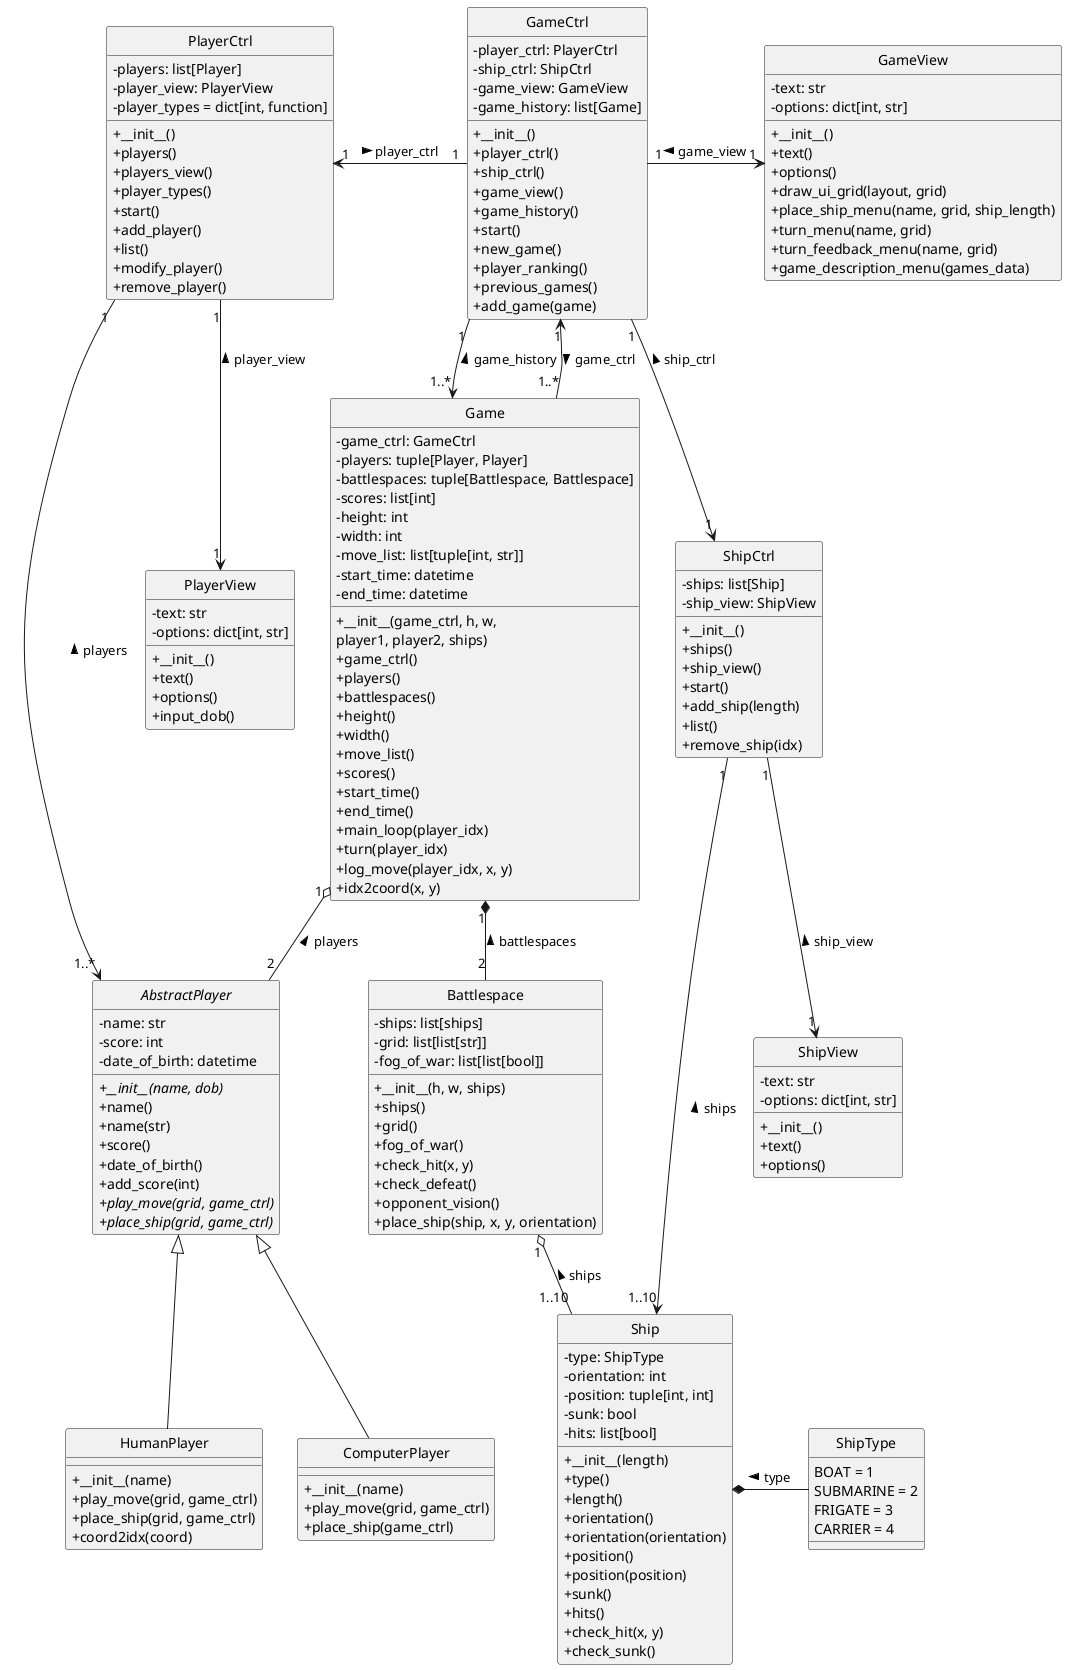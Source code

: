 @startuml battleship_class_diagram

skinparam classAttributeIconSize 0
'left to right direction
hide circle

class Game {
    - game_ctrl: GameCtrl
    - players: tuple[Player, Player]
    - battlespaces: tuple[Battlespace, Battlespace]
    - scores: list[int]
    - height: int
    - width: int
    - move_list: list[tuple[int, str]]
    - start_time: datetime
    - end_time: datetime
    + __init__(game_ctrl, h, w,
            player1, player2, ships)
    + game_ctrl()
    + players()
    + battlespaces()
    + height()
    + width()
    + move_list()
    + scores()
    + start_time()
    + end_time()
    + main_loop(player_idx)
    + turn(player_idx)
    + log_move(player_idx, x, y)
    + idx2coord(x, y)
}

class GameCtrl {
    - player_ctrl: PlayerCtrl
    - ship_ctrl: ShipCtrl
    - game_view: GameView
    - game_history: list[Game]
    + __init__()
    + player_ctrl()
    + ship_ctrl()
    + game_view()
    + game_history()
    + start()
    + new_game()
    + player_ranking()
    + previous_games()
    + add_game(game)
}

class GameView {
    - text: str
    - options: dict[int, str]
    + __init__()
    + text()
    + options()
    + draw_ui_grid(layout, grid)
    + place_ship_menu(name, grid, ship_length)
    + turn_menu(name, grid)
    + turn_feedback_menu(name, grid)
    + game_description_menu(games_data)
}

class Battlespace {
    - ships: list[ships]
    - grid: list[list[str]]
    - fog_of_war: list[list[bool]]
    + __init__(h, w, ships)
    + ships()
    + grid()
    + fog_of_war()
    + check_hit(x, y)
    + check_defeat()
    + opponent_vision()
    + place_ship(ship, x, y, orientation)
}

class Ship {
    - type: ShipType
    - orientation: int
    - position: tuple[int, int]
    - sunk: bool
    - hits: list[bool]
    + __init__(length)
    + type()
    + length()
    + orientation()
    + orientation(orientation)
    + position()
    + position(position)
    + sunk()
    + hits()
    + check_hit(x, y)
    + check_sunk()
}

enum ShipType {
    BOAT = 1
    SUBMARINE = 2
    FRIGATE = 3
    CARRIER = 4
}

class ShipCtrl{
    - ships: list[Ship]
    - ship_view: ShipView
    + __init__()
    + ships()
    + ship_view()
    + start()
    + add_ship(length)
    + list()
    + remove_ship(idx)
}

class ShipView {
    - text: str
    - options: dict[int, str]
    + __init__()
    + text()
    + options()
}

class PlayerCtrl {
    - players: list[Player]
    - player_view: PlayerView
    - player_types = dict[int, function]
    + __init__()
    + players()
    + players_view()
    + player_types()
    + start()
    + add_player()
    + list()
    + modify_player()
    + remove_player()
}

abstract class AbstractPlayer {
    - name: str
    - score: int
    - date_of_birth: datetime
    + __init__(name, dob) {abstract}
    + name()
    + name(str)
    + score()
    + date_of_birth()
    + add_score(int)
    + play_move(grid, game_ctrl) {abstract}
    + place_ship(grid, game_ctrl) {abstract}
}

class PlayerView {
    - text: str
    - options: dict[int, str]
    + __init__()
    + text()
    + options()
    + input_dob()
}

class HumanPlayer {
    + __init__(name)
    + play_move(grid, game_ctrl)
    + place_ship(grid, game_ctrl)
    + coord2idx(coord)
}

class ComputerPlayer {
    + __init__(name)
    + play_move(grid, game_ctrl)
    + place_ship(game_ctrl)
}

GameCtrl "1" --> "1..*" Game : game_history <
GameCtrl "1" <-- "1..*" Game : game_ctrl >
GameCtrl "1" -r-> "1" GameView : game_view <

GameCtrl "1" -l-> "1" PlayerCtrl : player_ctrl <
GameCtrl "1" --> "1" ShipCtrl : ship_ctrl <

PlayerCtrl "1" --> "1..*" AbstractPlayer : players <
PlayerCtrl "1" --> "1" PlayerView : player_view <

Game "1" o-- "2" AbstractPlayer : players <

AbstractPlayer <|-- HumanPlayer
AbstractPlayer <|-- ComputerPlayer

Game "1" *-- "2" Battlespace : battlespaces <

ShipCtrl "1" --> "1..10" Ship : ships <
ShipCtrl "1" --> "1" ShipView : ship_view <
Battlespace "1" o-- "1..10" Ship : ships <

Ship *-r ShipType : type <
@enduml